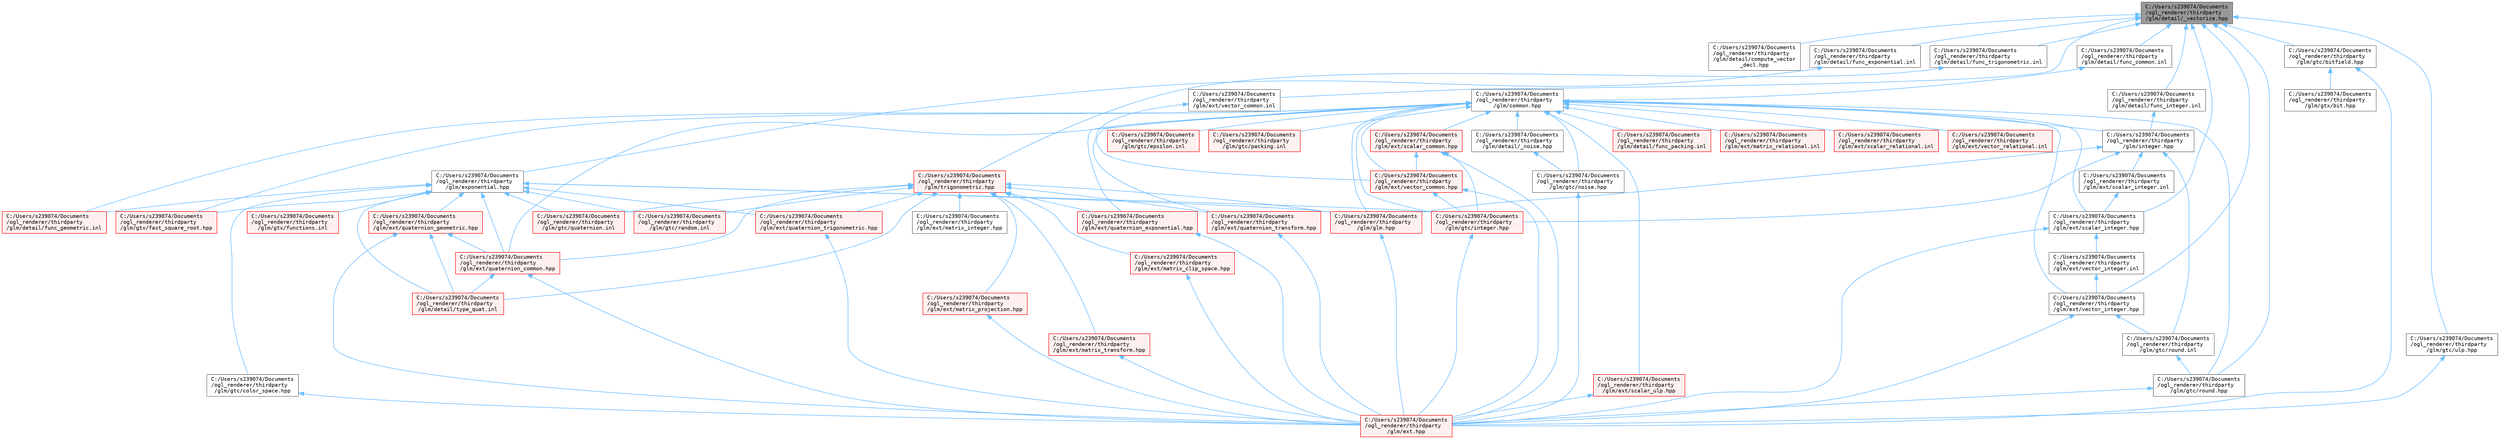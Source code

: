 digraph "C:/Users/s239074/Documents/ogl_renderer/thirdparty/glm/detail/_vectorize.hpp"
{
 // LATEX_PDF_SIZE
  bgcolor="transparent";
  edge [fontname=Terminal,fontsize=10,labelfontname=Helvetica,labelfontsize=10];
  node [fontname=Terminal,fontsize=10,shape=box,height=0.2,width=0.4];
  Node1 [label="C:/Users/s239074/Documents\l/ogl_renderer/thirdparty\l/glm/detail/_vectorize.hpp",height=0.2,width=0.4,color="gray40", fillcolor="grey60", style="filled", fontcolor="black",tooltip=" "];
  Node1 -> Node2 [dir="back",color="steelblue1",style="solid"];
  Node2 [label="C:/Users/s239074/Documents\l/ogl_renderer/thirdparty\l/glm/detail/compute_vector\l_decl.hpp",height=0.2,width=0.4,color="grey40", fillcolor="white", style="filled",URL="$compute__vector__decl_8hpp.html",tooltip=" "];
  Node1 -> Node3 [dir="back",color="steelblue1",style="solid"];
  Node3 [label="C:/Users/s239074/Documents\l/ogl_renderer/thirdparty\l/glm/detail/func_common.inl",height=0.2,width=0.4,color="grey40", fillcolor="white", style="filled",URL="$func__common_8inl.html",tooltip=" "];
  Node3 -> Node4 [dir="back",color="steelblue1",style="solid"];
  Node4 [label="C:/Users/s239074/Documents\l/ogl_renderer/thirdparty\l/glm/common.hpp",height=0.2,width=0.4,color="grey40", fillcolor="white", style="filled",URL="$common_8hpp.html",tooltip=" "];
  Node4 -> Node5 [dir="back",color="steelblue1",style="solid"];
  Node5 [label="C:/Users/s239074/Documents\l/ogl_renderer/thirdparty\l/glm/detail/_noise.hpp",height=0.2,width=0.4,color="grey40", fillcolor="white", style="filled",URL="$__noise_8hpp.html",tooltip=" "];
  Node5 -> Node6 [dir="back",color="steelblue1",style="solid"];
  Node6 [label="C:/Users/s239074/Documents\l/ogl_renderer/thirdparty\l/glm/gtc/noise.hpp",height=0.2,width=0.4,color="grey40", fillcolor="white", style="filled",URL="$noise_8hpp.html",tooltip=" "];
  Node6 -> Node7 [dir="back",color="steelblue1",style="solid"];
  Node7 [label="C:/Users/s239074/Documents\l/ogl_renderer/thirdparty\l/glm/ext.hpp",height=0.2,width=0.4,color="red", fillcolor="#FFF0F0", style="filled",URL="$ext_8hpp.html",tooltip=" "];
  Node4 -> Node29 [dir="back",color="steelblue1",style="solid"];
  Node29 [label="C:/Users/s239074/Documents\l/ogl_renderer/thirdparty\l/glm/detail/func_geometric.inl",height=0.2,width=0.4,color="red", fillcolor="#FFF0F0", style="filled",URL="$func__geometric_8inl.html",tooltip=" "];
  Node4 -> Node170 [dir="back",color="steelblue1",style="solid"];
  Node170 [label="C:/Users/s239074/Documents\l/ogl_renderer/thirdparty\l/glm/detail/func_packing.inl",height=0.2,width=0.4,color="red", fillcolor="#FFF0F0", style="filled",URL="$func__packing_8inl.html",tooltip=" "];
  Node4 -> Node172 [dir="back",color="steelblue1",style="solid"];
  Node172 [label="C:/Users/s239074/Documents\l/ogl_renderer/thirdparty\l/glm/ext/matrix_relational.inl",height=0.2,width=0.4,color="red", fillcolor="#FFF0F0", style="filled",URL="$matrix__relational_8inl.html",tooltip=" "];
  Node4 -> Node161 [dir="back",color="steelblue1",style="solid"];
  Node161 [label="C:/Users/s239074/Documents\l/ogl_renderer/thirdparty\l/glm/ext/quaternion_common.hpp",height=0.2,width=0.4,color="red", fillcolor="#FFF0F0", style="filled",URL="$quaternion__common_8hpp.html",tooltip=" "];
  Node161 -> Node160 [dir="back",color="steelblue1",style="solid"];
  Node160 [label="C:/Users/s239074/Documents\l/ogl_renderer/thirdparty\l/glm/detail/type_quat.inl",height=0.2,width=0.4,color="red", fillcolor="#FFF0F0", style="filled",URL="$type__quat_8inl.html",tooltip=" "];
  Node161 -> Node7 [dir="back",color="steelblue1",style="solid"];
  Node4 -> Node158 [dir="back",color="steelblue1",style="solid"];
  Node158 [label="C:/Users/s239074/Documents\l/ogl_renderer/thirdparty\l/glm/ext/quaternion_exponential.hpp",height=0.2,width=0.4,color="red", fillcolor="#FFF0F0", style="filled",URL="$quaternion__exponential_8hpp.html",tooltip=" "];
  Node158 -> Node7 [dir="back",color="steelblue1",style="solid"];
  Node4 -> Node162 [dir="back",color="steelblue1",style="solid"];
  Node162 [label="C:/Users/s239074/Documents\l/ogl_renderer/thirdparty\l/glm/ext/quaternion_transform.hpp",height=0.2,width=0.4,color="red", fillcolor="#FFF0F0", style="filled",URL="$quaternion__transform_8hpp.html",tooltip=" "];
  Node162 -> Node7 [dir="back",color="steelblue1",style="solid"];
  Node4 -> Node174 [dir="back",color="steelblue1",style="solid"];
  Node174 [label="C:/Users/s239074/Documents\l/ogl_renderer/thirdparty\l/glm/ext/scalar_common.hpp",height=0.2,width=0.4,color="red", fillcolor="#FFF0F0", style="filled",URL="$scalar__common_8hpp.html",tooltip=" "];
  Node174 -> Node7 [dir="back",color="steelblue1",style="solid"];
  Node174 -> Node175 [dir="back",color="steelblue1",style="solid"];
  Node175 [label="C:/Users/s239074/Documents\l/ogl_renderer/thirdparty\l/glm/ext/vector_common.hpp",height=0.2,width=0.4,color="red", fillcolor="#FFF0F0", style="filled",URL="$vector__common_8hpp.html",tooltip=" "];
  Node175 -> Node7 [dir="back",color="steelblue1",style="solid"];
  Node175 -> Node176 [dir="back",color="steelblue1",style="solid"];
  Node176 [label="C:/Users/s239074/Documents\l/ogl_renderer/thirdparty\l/glm/gtc/integer.hpp",height=0.2,width=0.4,color="red", fillcolor="#FFF0F0", style="filled",URL="$gtc_2integer_8hpp.html",tooltip=" "];
  Node176 -> Node7 [dir="back",color="steelblue1",style="solid"];
  Node174 -> Node176 [dir="back",color="steelblue1",style="solid"];
  Node4 -> Node179 [dir="back",color="steelblue1",style="solid"];
  Node179 [label="C:/Users/s239074/Documents\l/ogl_renderer/thirdparty\l/glm/ext/scalar_integer.hpp",height=0.2,width=0.4,color="grey40", fillcolor="white", style="filled",URL="$scalar__integer_8hpp.html",tooltip=" "];
  Node179 -> Node7 [dir="back",color="steelblue1",style="solid"];
  Node179 -> Node180 [dir="back",color="steelblue1",style="solid"];
  Node180 [label="C:/Users/s239074/Documents\l/ogl_renderer/thirdparty\l/glm/ext/vector_integer.inl",height=0.2,width=0.4,color="grey40", fillcolor="white", style="filled",URL="$vector__integer_8inl.html",tooltip=" "];
  Node180 -> Node181 [dir="back",color="steelblue1",style="solid"];
  Node181 [label="C:/Users/s239074/Documents\l/ogl_renderer/thirdparty\l/glm/ext/vector_integer.hpp",height=0.2,width=0.4,color="grey40", fillcolor="white", style="filled",URL="$vector__integer_8hpp.html",tooltip=" "];
  Node181 -> Node7 [dir="back",color="steelblue1",style="solid"];
  Node181 -> Node182 [dir="back",color="steelblue1",style="solid"];
  Node182 [label="C:/Users/s239074/Documents\l/ogl_renderer/thirdparty\l/glm/gtc/round.inl",height=0.2,width=0.4,color="grey40", fillcolor="white", style="filled",URL="$round_8inl.html",tooltip=" "];
  Node182 -> Node183 [dir="back",color="steelblue1",style="solid"];
  Node183 [label="C:/Users/s239074/Documents\l/ogl_renderer/thirdparty\l/glm/gtc/round.hpp",height=0.2,width=0.4,color="grey40", fillcolor="white", style="filled",URL="$round_8hpp.html",tooltip=" "];
  Node183 -> Node7 [dir="back",color="steelblue1",style="solid"];
  Node4 -> Node184 [dir="back",color="steelblue1",style="solid"];
  Node184 [label="C:/Users/s239074/Documents\l/ogl_renderer/thirdparty\l/glm/ext/scalar_relational.inl",height=0.2,width=0.4,color="red", fillcolor="#FFF0F0", style="filled",URL="$ext_2scalar__relational_8inl.html",tooltip=" "];
  Node4 -> Node188 [dir="back",color="steelblue1",style="solid"];
  Node188 [label="C:/Users/s239074/Documents\l/ogl_renderer/thirdparty\l/glm/ext/scalar_ulp.hpp",height=0.2,width=0.4,color="red", fillcolor="#FFF0F0", style="filled",URL="$scalar__ulp_8hpp.html",tooltip=" "];
  Node188 -> Node7 [dir="back",color="steelblue1",style="solid"];
  Node4 -> Node175 [dir="back",color="steelblue1",style="solid"];
  Node4 -> Node181 [dir="back",color="steelblue1",style="solid"];
  Node4 -> Node192 [dir="back",color="steelblue1",style="solid"];
  Node192 [label="C:/Users/s239074/Documents\l/ogl_renderer/thirdparty\l/glm/ext/vector_relational.inl",height=0.2,width=0.4,color="red", fillcolor="#FFF0F0", style="filled",URL="$vector__relational_8inl.html",tooltip=" "];
  Node4 -> Node41 [dir="back",color="steelblue1",style="solid"];
  Node41 [label="C:/Users/s239074/Documents\l/ogl_renderer/thirdparty\l/glm/glm.hpp",height=0.2,width=0.4,color="red", fillcolor="#FFF0F0", style="filled",URL="$glm_8hpp.html",tooltip=" "];
  Node41 -> Node7 [dir="back",color="steelblue1",style="solid"];
  Node4 -> Node195 [dir="back",color="steelblue1",style="solid"];
  Node195 [label="C:/Users/s239074/Documents\l/ogl_renderer/thirdparty\l/glm/gtc/epsilon.inl",height=0.2,width=0.4,color="red", fillcolor="#FFF0F0", style="filled",URL="$epsilon_8inl.html",tooltip=" "];
  Node4 -> Node176 [dir="back",color="steelblue1",style="solid"];
  Node4 -> Node6 [dir="back",color="steelblue1",style="solid"];
  Node4 -> Node186 [dir="back",color="steelblue1",style="solid"];
  Node186 [label="C:/Users/s239074/Documents\l/ogl_renderer/thirdparty\l/glm/gtc/packing.inl",height=0.2,width=0.4,color="red", fillcolor="#FFF0F0", style="filled",URL="$packing_8inl.html",tooltip=" "];
  Node4 -> Node183 [dir="back",color="steelblue1",style="solid"];
  Node4 -> Node167 [dir="back",color="steelblue1",style="solid"];
  Node167 [label="C:/Users/s239074/Documents\l/ogl_renderer/thirdparty\l/glm/gtx/fast_square_root.hpp",height=0.2,width=0.4,color="red", fillcolor="#FFF0F0", style="filled",URL="$fast__square__root_8hpp.html",tooltip=" "];
  Node4 -> Node199 [dir="back",color="steelblue1",style="solid"];
  Node199 [label="C:/Users/s239074/Documents\l/ogl_renderer/thirdparty\l/glm/integer.hpp",height=0.2,width=0.4,color="grey40", fillcolor="white", style="filled",URL="$integer_8hpp.html",tooltip=" "];
  Node199 -> Node200 [dir="back",color="steelblue1",style="solid"];
  Node200 [label="C:/Users/s239074/Documents\l/ogl_renderer/thirdparty\l/glm/ext/scalar_integer.inl",height=0.2,width=0.4,color="grey40", fillcolor="white", style="filled",URL="$scalar__integer_8inl.html",tooltip=" "];
  Node200 -> Node179 [dir="back",color="steelblue1",style="solid"];
  Node199 -> Node41 [dir="back",color="steelblue1",style="solid"];
  Node199 -> Node176 [dir="back",color="steelblue1",style="solid"];
  Node199 -> Node182 [dir="back",color="steelblue1",style="solid"];
  Node1 -> Node201 [dir="back",color="steelblue1",style="solid"];
  Node201 [label="C:/Users/s239074/Documents\l/ogl_renderer/thirdparty\l/glm/detail/func_exponential.inl",height=0.2,width=0.4,color="grey40", fillcolor="white", style="filled",URL="$func__exponential_8inl.html",tooltip=" "];
  Node201 -> Node202 [dir="back",color="steelblue1",style="solid"];
  Node202 [label="C:/Users/s239074/Documents\l/ogl_renderer/thirdparty\l/glm/exponential.hpp",height=0.2,width=0.4,color="grey40", fillcolor="white", style="filled",URL="$exponential_8hpp.html",tooltip=" "];
  Node202 -> Node29 [dir="back",color="steelblue1",style="solid"];
  Node202 -> Node160 [dir="back",color="steelblue1",style="solid"];
  Node202 -> Node161 [dir="back",color="steelblue1",style="solid"];
  Node202 -> Node159 [dir="back",color="steelblue1",style="solid"];
  Node159 [label="C:/Users/s239074/Documents\l/ogl_renderer/thirdparty\l/glm/ext/quaternion_geometric.hpp",height=0.2,width=0.4,color="red", fillcolor="#FFF0F0", style="filled",URL="$quaternion__geometric_8hpp.html",tooltip=" "];
  Node159 -> Node160 [dir="back",color="steelblue1",style="solid"];
  Node159 -> Node7 [dir="back",color="steelblue1",style="solid"];
  Node159 -> Node161 [dir="back",color="steelblue1",style="solid"];
  Node202 -> Node194 [dir="back",color="steelblue1",style="solid"];
  Node194 [label="C:/Users/s239074/Documents\l/ogl_renderer/thirdparty\l/glm/ext/quaternion_trigonometric.hpp",height=0.2,width=0.4,color="red", fillcolor="#FFF0F0", style="filled",URL="$quaternion__trigonometric_8hpp.html",tooltip=" "];
  Node194 -> Node7 [dir="back",color="steelblue1",style="solid"];
  Node202 -> Node41 [dir="back",color="steelblue1",style="solid"];
  Node202 -> Node203 [dir="back",color="steelblue1",style="solid"];
  Node203 [label="C:/Users/s239074/Documents\l/ogl_renderer/thirdparty\l/glm/gtc/color_space.hpp",height=0.2,width=0.4,color="grey40", fillcolor="white", style="filled",URL="$gtc_2color__space_8hpp.html",tooltip=" "];
  Node203 -> Node7 [dir="back",color="steelblue1",style="solid"];
  Node202 -> Node176 [dir="back",color="steelblue1",style="solid"];
  Node202 -> Node163 [dir="back",color="steelblue1",style="solid"];
  Node163 [label="C:/Users/s239074/Documents\l/ogl_renderer/thirdparty\l/glm/gtc/quaternion.inl",height=0.2,width=0.4,color="red", fillcolor="#FFF0F0", style="filled",URL="$glm_2gtc_2quaternion_8inl.html",tooltip=" "];
  Node202 -> Node164 [dir="back",color="steelblue1",style="solid"];
  Node164 [label="C:/Users/s239074/Documents\l/ogl_renderer/thirdparty\l/glm/gtc/random.inl",height=0.2,width=0.4,color="red", fillcolor="#FFF0F0", style="filled",URL="$random_8inl.html",tooltip=" "];
  Node202 -> Node167 [dir="back",color="steelblue1",style="solid"];
  Node202 -> Node204 [dir="back",color="steelblue1",style="solid"];
  Node204 [label="C:/Users/s239074/Documents\l/ogl_renderer/thirdparty\l/glm/gtx/functions.inl",height=0.2,width=0.4,color="red", fillcolor="#FFF0F0", style="filled",URL="$functions_8inl.html",tooltip=" "];
  Node1 -> Node206 [dir="back",color="steelblue1",style="solid"];
  Node206 [label="C:/Users/s239074/Documents\l/ogl_renderer/thirdparty\l/glm/detail/func_integer.inl",height=0.2,width=0.4,color="grey40", fillcolor="white", style="filled",URL="$func__integer_8inl.html",tooltip=" "];
  Node206 -> Node199 [dir="back",color="steelblue1",style="solid"];
  Node1 -> Node207 [dir="back",color="steelblue1",style="solid"];
  Node207 [label="C:/Users/s239074/Documents\l/ogl_renderer/thirdparty\l/glm/detail/func_trigonometric.inl",height=0.2,width=0.4,color="grey40", fillcolor="white", style="filled",URL="$func__trigonometric_8inl.html",tooltip=" "];
  Node207 -> Node208 [dir="back",color="steelblue1",style="solid"];
  Node208 [label="C:/Users/s239074/Documents\l/ogl_renderer/thirdparty\l/glm/trigonometric.hpp",height=0.2,width=0.4,color="red", fillcolor="#FFF0F0", style="filled",URL="$trigonometric_8hpp.html",tooltip=" "];
  Node208 -> Node160 [dir="back",color="steelblue1",style="solid"];
  Node208 -> Node157 [dir="back",color="steelblue1",style="solid"];
  Node157 [label="C:/Users/s239074/Documents\l/ogl_renderer/thirdparty\l/glm/ext/matrix_clip_space.hpp",height=0.2,width=0.4,color="red", fillcolor="#FFF0F0", style="filled",URL="$matrix__clip__space_8hpp.html",tooltip=" "];
  Node157 -> Node7 [dir="back",color="steelblue1",style="solid"];
  Node208 -> Node153 [dir="back",color="steelblue1",style="solid"];
  Node153 [label="C:/Users/s239074/Documents\l/ogl_renderer/thirdparty\l/glm/ext/matrix_integer.hpp",height=0.2,width=0.4,color="grey40", fillcolor="white", style="filled",URL="$ext_2matrix__integer_8hpp.html",tooltip=" "];
  Node208 -> Node154 [dir="back",color="steelblue1",style="solid"];
  Node154 [label="C:/Users/s239074/Documents\l/ogl_renderer/thirdparty\l/glm/ext/matrix_projection.hpp",height=0.2,width=0.4,color="red", fillcolor="#FFF0F0", style="filled",URL="$matrix__projection_8hpp.html",tooltip=" "];
  Node154 -> Node7 [dir="back",color="steelblue1",style="solid"];
  Node208 -> Node155 [dir="back",color="steelblue1",style="solid"];
  Node155 [label="C:/Users/s239074/Documents\l/ogl_renderer/thirdparty\l/glm/ext/matrix_transform.hpp",height=0.2,width=0.4,color="red", fillcolor="#FFF0F0", style="filled",URL="$ext_2matrix__transform_8hpp.html",tooltip=" "];
  Node155 -> Node7 [dir="back",color="steelblue1",style="solid"];
  Node208 -> Node161 [dir="back",color="steelblue1",style="solid"];
  Node208 -> Node158 [dir="back",color="steelblue1",style="solid"];
  Node208 -> Node162 [dir="back",color="steelblue1",style="solid"];
  Node208 -> Node194 [dir="back",color="steelblue1",style="solid"];
  Node208 -> Node41 [dir="back",color="steelblue1",style="solid"];
  Node208 -> Node163 [dir="back",color="steelblue1",style="solid"];
  Node208 -> Node164 [dir="back",color="steelblue1",style="solid"];
  Node1 -> Node179 [dir="back",color="steelblue1",style="solid"];
  Node1 -> Node215 [dir="back",color="steelblue1",style="solid"];
  Node215 [label="C:/Users/s239074/Documents\l/ogl_renderer/thirdparty\l/glm/ext/vector_common.inl",height=0.2,width=0.4,color="grey40", fillcolor="white", style="filled",URL="$vector__common_8inl.html",tooltip=" "];
  Node215 -> Node175 [dir="back",color="steelblue1",style="solid"];
  Node1 -> Node181 [dir="back",color="steelblue1",style="solid"];
  Node1 -> Node116 [dir="back",color="steelblue1",style="solid"];
  Node116 [label="C:/Users/s239074/Documents\l/ogl_renderer/thirdparty\l/glm/gtc/bitfield.hpp",height=0.2,width=0.4,color="grey40", fillcolor="white", style="filled",URL="$bitfield_8hpp.html",tooltip=" "];
  Node116 -> Node7 [dir="back",color="steelblue1",style="solid"];
  Node116 -> Node117 [dir="back",color="steelblue1",style="solid"];
  Node117 [label="C:/Users/s239074/Documents\l/ogl_renderer/thirdparty\l/glm/gtx/bit.hpp",height=0.2,width=0.4,color="grey40", fillcolor="white", style="filled",URL="$bit_8hpp.html",tooltip=" "];
  Node1 -> Node183 [dir="back",color="steelblue1",style="solid"];
  Node1 -> Node191 [dir="back",color="steelblue1",style="solid"];
  Node191 [label="C:/Users/s239074/Documents\l/ogl_renderer/thirdparty\l/glm/gtc/ulp.hpp",height=0.2,width=0.4,color="grey40", fillcolor="white", style="filled",URL="$ulp_8hpp.html",tooltip=" "];
  Node191 -> Node7 [dir="back",color="steelblue1",style="solid"];
}
